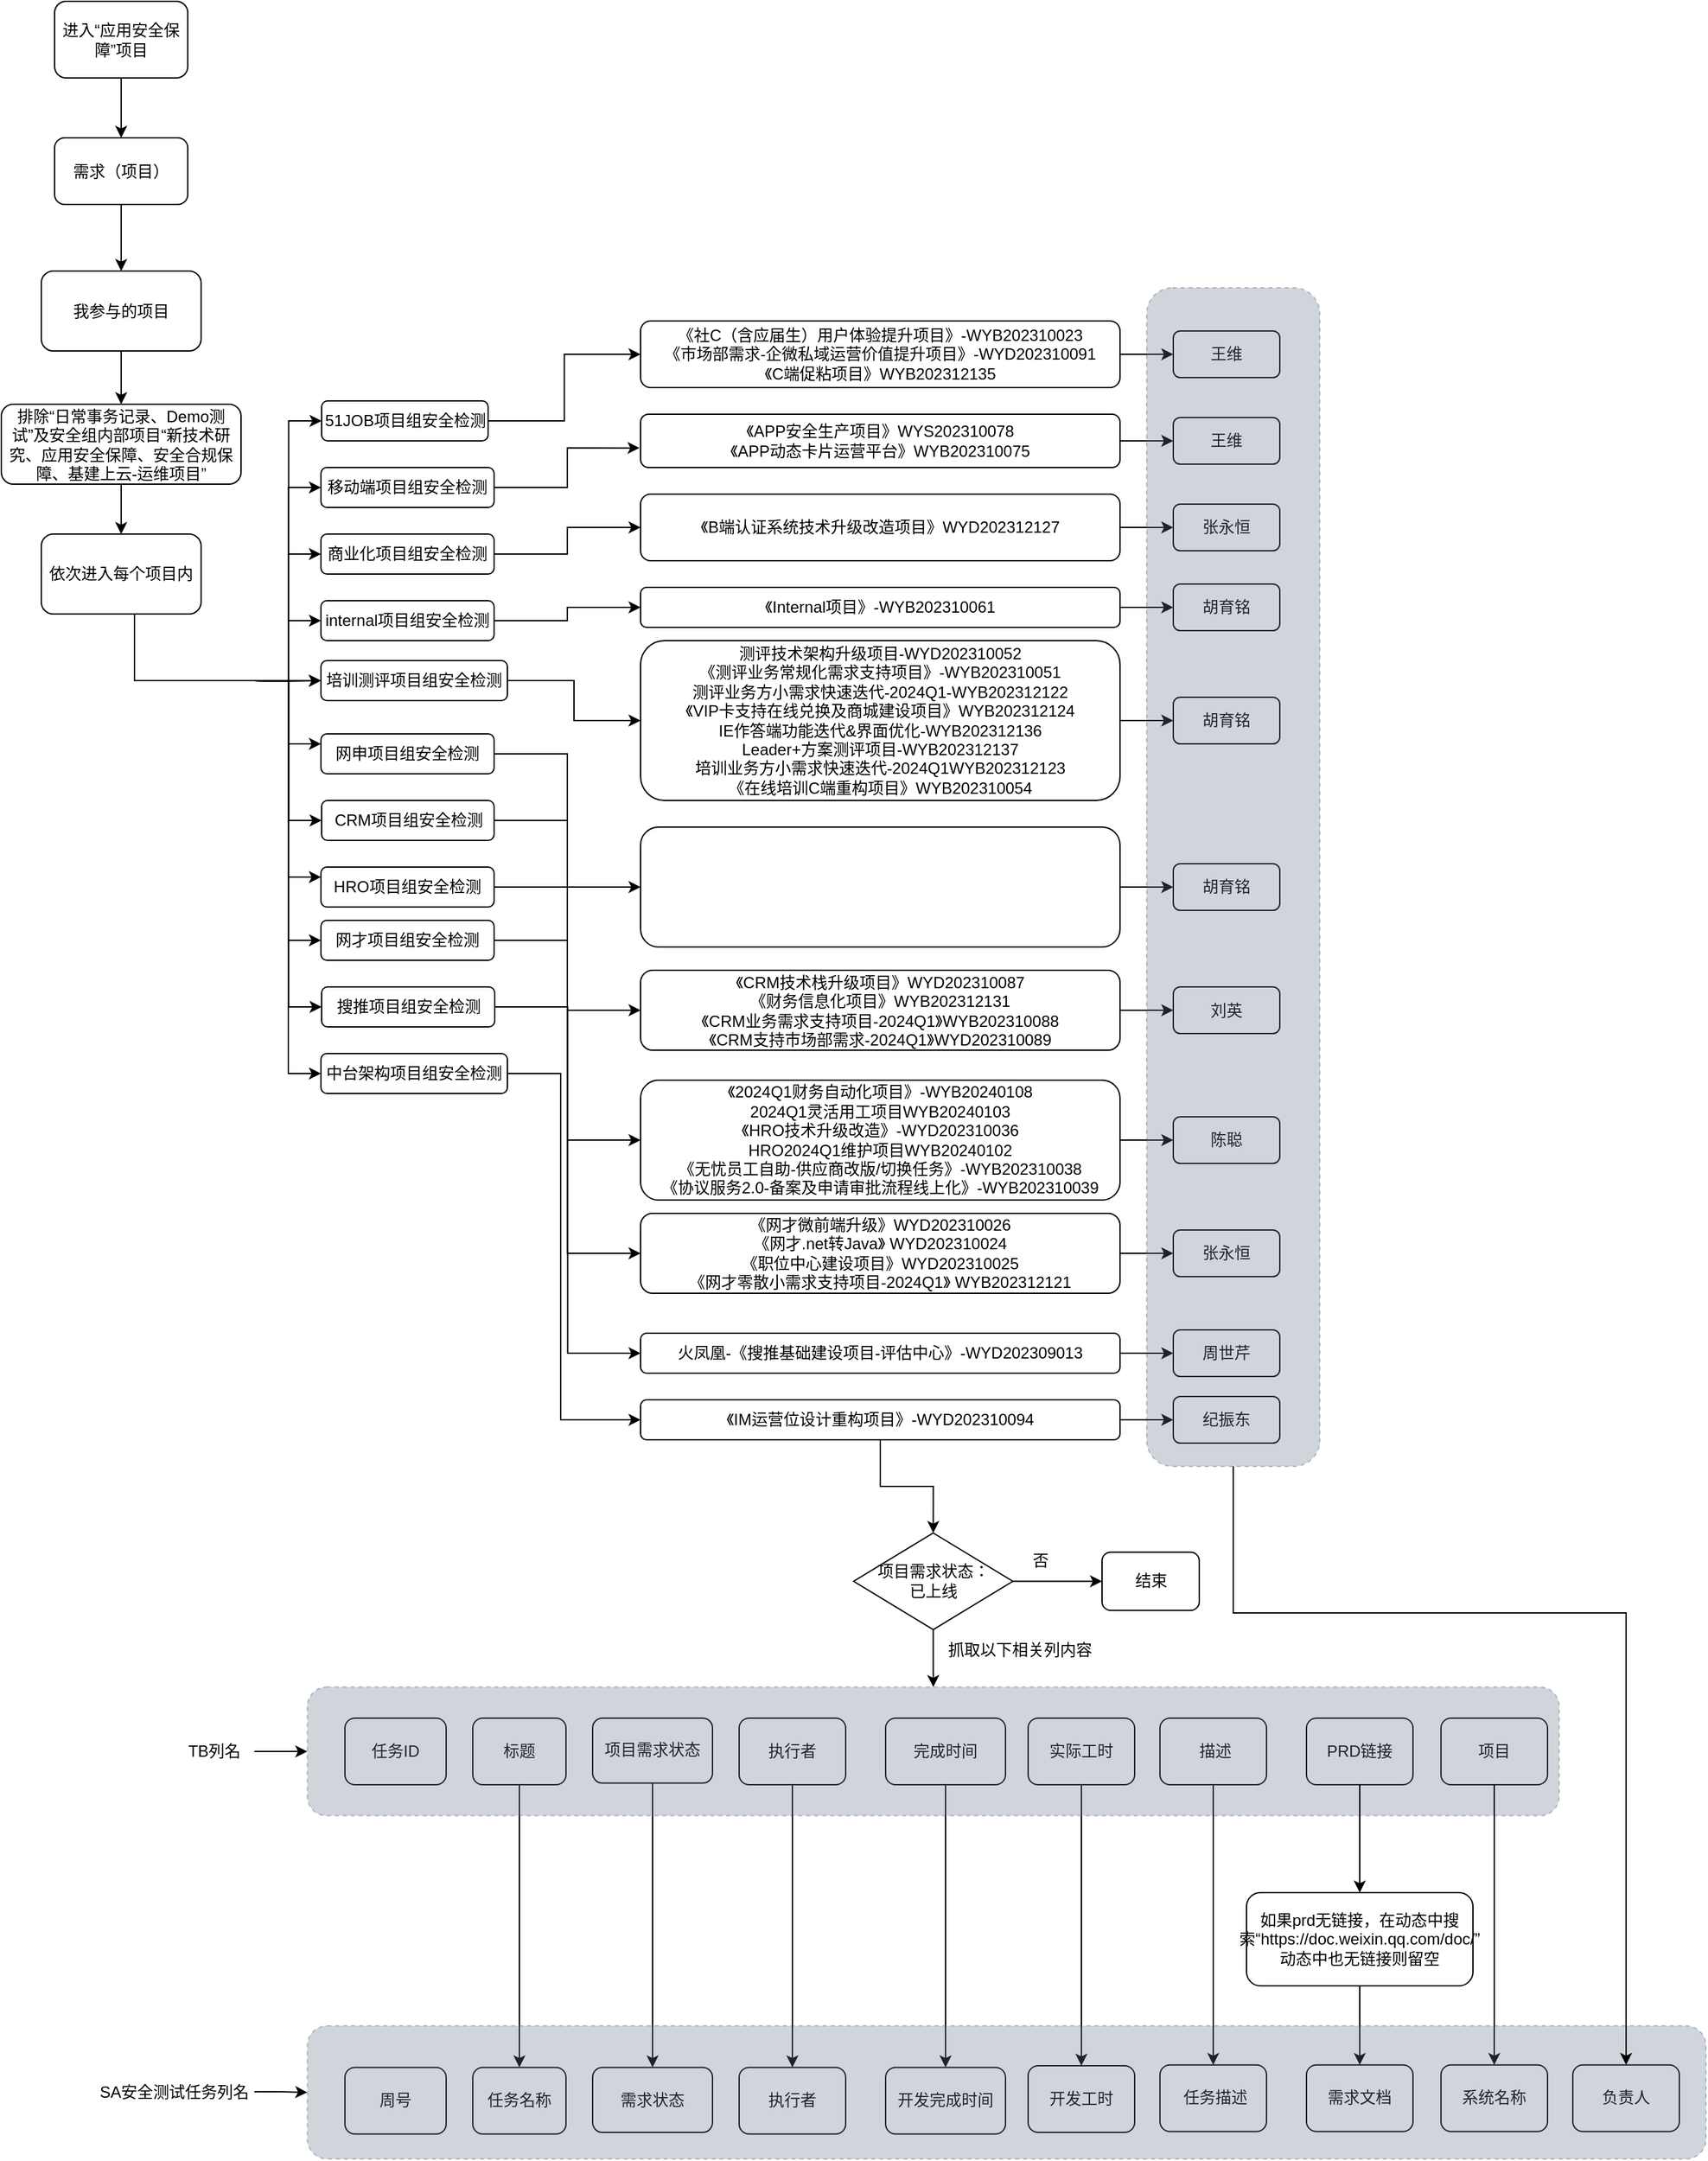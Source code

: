 <mxfile version="24.0.1" type="github">
  <diagram name="第 1 页" id="tnutEjv0PzV64pPwKBss">
    <mxGraphModel dx="1562" dy="818" grid="1" gridSize="10" guides="1" tooltips="1" connect="1" arrows="1" fold="1" page="1" pageScale="1" pageWidth="827" pageHeight="1169" math="0" shadow="0">
      <root>
        <mxCell id="0" />
        <mxCell id="1" parent="0" />
        <mxCell id="CEpd1YGNLfn1ZURbKLTH-32" value="负责人" style="rounded=1;whiteSpace=wrap;html=1;" vertex="1" parent="1">
          <mxGeometry x="1260" y="1989.38" width="80" height="50" as="geometry" />
        </mxCell>
        <mxCell id="CEpd1YGNLfn1ZURbKLTH-25" value="项目" style="rounded=1;whiteSpace=wrap;html=1;" vertex="1" parent="1">
          <mxGeometry x="1161" y="1729" width="80" height="50" as="geometry" />
        </mxCell>
        <mxCell id="EmcOPcedgl4LZFMRAa7Y-3" value="" style="edgeStyle=orthogonalEdgeStyle;rounded=0;orthogonalLoop=1;jettySize=auto;html=1;" parent="1" source="EmcOPcedgl4LZFMRAa7Y-1" target="EmcOPcedgl4LZFMRAa7Y-2" edge="1">
          <mxGeometry relative="1" as="geometry" />
        </mxCell>
        <mxCell id="EmcOPcedgl4LZFMRAa7Y-1" value="我参与的项目" style="rounded=1;whiteSpace=wrap;html=1;" parent="1" vertex="1">
          <mxGeometry x="110" y="642.5" width="120" height="60" as="geometry" />
        </mxCell>
        <mxCell id="EmcOPcedgl4LZFMRAa7Y-9" value="" style="edgeStyle=orthogonalEdgeStyle;rounded=0;orthogonalLoop=1;jettySize=auto;html=1;" parent="1" source="EmcOPcedgl4LZFMRAa7Y-2" target="EmcOPcedgl4LZFMRAa7Y-4" edge="1">
          <mxGeometry relative="1" as="geometry" />
        </mxCell>
        <mxCell id="EmcOPcedgl4LZFMRAa7Y-2" value="排除“日常事务记录、Demo测试”及安全组内部项目“新技术研究、应用安全保障、安全合规保障、基建上云-运维项目”" style="rounded=1;whiteSpace=wrap;html=1;" parent="1" vertex="1">
          <mxGeometry x="80" y="742.5" width="180" height="60" as="geometry" />
        </mxCell>
        <mxCell id="CEpd1YGNLfn1ZURbKLTH-38" style="edgeStyle=orthogonalEdgeStyle;rounded=0;orthogonalLoop=1;jettySize=auto;html=1;entryX=0;entryY=0.5;entryDx=0;entryDy=0;" edge="1" parent="1" source="EmcOPcedgl4LZFMRAa7Y-4" target="EmcOPcedgl4LZFMRAa7Y-24">
          <mxGeometry relative="1" as="geometry">
            <mxPoint x="270" y="950" as="targetPoint" />
            <Array as="points">
              <mxPoint x="180" y="950" />
            </Array>
          </mxGeometry>
        </mxCell>
        <mxCell id="EmcOPcedgl4LZFMRAa7Y-4" value="依次进入每个项目内" style="rounded=1;whiteSpace=wrap;html=1;" parent="1" vertex="1">
          <mxGeometry x="110" y="840" width="120" height="60" as="geometry" />
        </mxCell>
        <mxCell id="CEpd1YGNLfn1ZURbKLTH-12" value="" style="edgeStyle=orthogonalEdgeStyle;rounded=0;orthogonalLoop=1;jettySize=auto;html=1;" edge="1" parent="1" source="EmcOPcedgl4LZFMRAa7Y-13" target="EmcOPcedgl4LZFMRAa7Y-14">
          <mxGeometry relative="1" as="geometry" />
        </mxCell>
        <mxCell id="EmcOPcedgl4LZFMRAa7Y-13" value="进入“应用安全保障”项目" style="rounded=1;whiteSpace=wrap;html=1;" parent="1" vertex="1">
          <mxGeometry x="120" y="440" width="100" height="57.5" as="geometry" />
        </mxCell>
        <mxCell id="CEpd1YGNLfn1ZURbKLTH-37" value="" style="edgeStyle=orthogonalEdgeStyle;rounded=0;orthogonalLoop=1;jettySize=auto;html=1;" edge="1" parent="1" source="EmcOPcedgl4LZFMRAa7Y-14" target="EmcOPcedgl4LZFMRAa7Y-1">
          <mxGeometry relative="1" as="geometry" />
        </mxCell>
        <mxCell id="EmcOPcedgl4LZFMRAa7Y-14" value="需求（项目）" style="rounded=1;whiteSpace=wrap;html=1;" parent="1" vertex="1">
          <mxGeometry x="120" y="542.5" width="100" height="50" as="geometry" />
        </mxCell>
        <mxCell id="EmcOPcedgl4LZFMRAa7Y-26" style="edgeStyle=orthogonalEdgeStyle;rounded=0;orthogonalLoop=1;jettySize=auto;html=1;entryX=0;entryY=0.5;entryDx=0;entryDy=0;" parent="1" target="EmcOPcedgl4LZFMRAa7Y-16" edge="1">
          <mxGeometry relative="1" as="geometry">
            <mxPoint x="270" y="950" as="sourcePoint" />
          </mxGeometry>
        </mxCell>
        <mxCell id="EmcOPcedgl4LZFMRAa7Y-27" style="edgeStyle=orthogonalEdgeStyle;rounded=0;orthogonalLoop=1;jettySize=auto;html=1;entryX=0;entryY=0.5;entryDx=0;entryDy=0;" parent="1" target="EmcOPcedgl4LZFMRAa7Y-17" edge="1">
          <mxGeometry relative="1" as="geometry">
            <mxPoint x="270" y="950" as="sourcePoint" />
          </mxGeometry>
        </mxCell>
        <mxCell id="EmcOPcedgl4LZFMRAa7Y-28" style="edgeStyle=orthogonalEdgeStyle;rounded=0;orthogonalLoop=1;jettySize=auto;html=1;entryX=0;entryY=0.5;entryDx=0;entryDy=0;" parent="1" target="EmcOPcedgl4LZFMRAa7Y-20" edge="1">
          <mxGeometry relative="1" as="geometry">
            <mxPoint x="270" y="950" as="sourcePoint" />
          </mxGeometry>
        </mxCell>
        <mxCell id="EmcOPcedgl4LZFMRAa7Y-29" style="edgeStyle=orthogonalEdgeStyle;rounded=0;orthogonalLoop=1;jettySize=auto;html=1;entryX=0;entryY=0.5;entryDx=0;entryDy=0;" parent="1" target="EmcOPcedgl4LZFMRAa7Y-23" edge="1">
          <mxGeometry relative="1" as="geometry">
            <mxPoint x="270" y="950" as="sourcePoint" />
          </mxGeometry>
        </mxCell>
        <mxCell id="EmcOPcedgl4LZFMRAa7Y-31" style="edgeStyle=orthogonalEdgeStyle;rounded=0;orthogonalLoop=1;jettySize=auto;html=1;entryX=0;entryY=0.5;entryDx=0;entryDy=0;" parent="1" target="EmcOPcedgl4LZFMRAa7Y-24" edge="1">
          <mxGeometry relative="1" as="geometry">
            <mxPoint x="270" y="950" as="sourcePoint" />
          </mxGeometry>
        </mxCell>
        <mxCell id="EmcOPcedgl4LZFMRAa7Y-32" style="edgeStyle=orthogonalEdgeStyle;rounded=0;orthogonalLoop=1;jettySize=auto;html=1;exitX=1;exitY=0.5;exitDx=0;exitDy=0;entryX=0;entryY=0.25;entryDx=0;entryDy=0;" parent="1" target="EmcOPcedgl4LZFMRAa7Y-22" edge="1">
          <mxGeometry relative="1" as="geometry">
            <mxPoint x="270" y="950" as="sourcePoint" />
          </mxGeometry>
        </mxCell>
        <mxCell id="EmcOPcedgl4LZFMRAa7Y-33" style="edgeStyle=orthogonalEdgeStyle;rounded=0;orthogonalLoop=1;jettySize=auto;html=1;entryX=0;entryY=0.5;entryDx=0;entryDy=0;" parent="1" target="EmcOPcedgl4LZFMRAa7Y-21" edge="1">
          <mxGeometry relative="1" as="geometry">
            <mxPoint x="270" y="950" as="sourcePoint" />
          </mxGeometry>
        </mxCell>
        <mxCell id="EmcOPcedgl4LZFMRAa7Y-34" style="edgeStyle=orthogonalEdgeStyle;rounded=0;orthogonalLoop=1;jettySize=auto;html=1;entryX=0;entryY=0.25;entryDx=0;entryDy=0;" parent="1" target="EmcOPcedgl4LZFMRAa7Y-19" edge="1">
          <mxGeometry relative="1" as="geometry">
            <mxPoint x="270" y="950" as="sourcePoint" />
          </mxGeometry>
        </mxCell>
        <mxCell id="EmcOPcedgl4LZFMRAa7Y-35" style="edgeStyle=orthogonalEdgeStyle;rounded=0;orthogonalLoop=1;jettySize=auto;html=1;entryX=0;entryY=0.5;entryDx=0;entryDy=0;" parent="1" target="EmcOPcedgl4LZFMRAa7Y-18" edge="1">
          <mxGeometry relative="1" as="geometry">
            <mxPoint x="270" y="950" as="sourcePoint" />
          </mxGeometry>
        </mxCell>
        <mxCell id="EmcOPcedgl4LZFMRAa7Y-60" style="edgeStyle=orthogonalEdgeStyle;rounded=0;orthogonalLoop=1;jettySize=auto;html=1;entryX=0;entryY=0.5;entryDx=0;entryDy=0;" parent="1" target="EmcOPcedgl4LZFMRAa7Y-57" edge="1">
          <mxGeometry relative="1" as="geometry">
            <mxPoint x="270" y="950" as="sourcePoint" />
          </mxGeometry>
        </mxCell>
        <mxCell id="EmcOPcedgl4LZFMRAa7Y-38" style="edgeStyle=orthogonalEdgeStyle;rounded=0;orthogonalLoop=1;jettySize=auto;html=1;entryX=0;entryY=0.5;entryDx=0;entryDy=0;" parent="1" source="EmcOPcedgl4LZFMRAa7Y-16" target="EmcOPcedgl4LZFMRAa7Y-36" edge="1">
          <mxGeometry relative="1" as="geometry" />
        </mxCell>
        <mxCell id="EmcOPcedgl4LZFMRAa7Y-16" value="51JOB项目组安全检测" style="rounded=1;whiteSpace=wrap;html=1;" parent="1" vertex="1">
          <mxGeometry x="320.5" y="740" width="125" height="30" as="geometry" />
        </mxCell>
        <mxCell id="EmcOPcedgl4LZFMRAa7Y-17" value="移动端项目组安全检测" style="rounded=1;whiteSpace=wrap;html=1;" parent="1" vertex="1">
          <mxGeometry x="320" y="790" width="130" height="30" as="geometry" />
        </mxCell>
        <mxCell id="EmcOPcedgl4LZFMRAa7Y-54" style="edgeStyle=orthogonalEdgeStyle;rounded=0;orthogonalLoop=1;jettySize=auto;html=1;entryX=0;entryY=0.5;entryDx=0;entryDy=0;" parent="1" source="EmcOPcedgl4LZFMRAa7Y-18" target="EmcOPcedgl4LZFMRAa7Y-53" edge="1">
          <mxGeometry relative="1" as="geometry" />
        </mxCell>
        <mxCell id="EmcOPcedgl4LZFMRAa7Y-18" value="网才项目组安全检测" style="rounded=1;whiteSpace=wrap;html=1;" parent="1" vertex="1">
          <mxGeometry x="320" y="1130" width="130" height="30" as="geometry" />
        </mxCell>
        <mxCell id="EmcOPcedgl4LZFMRAa7Y-52" style="edgeStyle=orthogonalEdgeStyle;rounded=0;orthogonalLoop=1;jettySize=auto;html=1;entryX=0;entryY=0.5;entryDx=0;entryDy=0;" parent="1" source="EmcOPcedgl4LZFMRAa7Y-19" target="EmcOPcedgl4LZFMRAa7Y-45" edge="1">
          <mxGeometry relative="1" as="geometry" />
        </mxCell>
        <mxCell id="EmcOPcedgl4LZFMRAa7Y-19" value="HRO项目组安全检测" style="rounded=1;whiteSpace=wrap;html=1;" parent="1" vertex="1">
          <mxGeometry x="320" y="1090" width="130" height="30" as="geometry" />
        </mxCell>
        <mxCell id="EmcOPcedgl4LZFMRAa7Y-46" style="edgeStyle=orthogonalEdgeStyle;rounded=0;orthogonalLoop=1;jettySize=auto;html=1;entryX=0;entryY=0.5;entryDx=0;entryDy=0;" parent="1" source="EmcOPcedgl4LZFMRAa7Y-20" target="EmcOPcedgl4LZFMRAa7Y-40" edge="1">
          <mxGeometry relative="1" as="geometry" />
        </mxCell>
        <mxCell id="EmcOPcedgl4LZFMRAa7Y-20" value="商业化项目组安全检测" style="rounded=1;whiteSpace=wrap;html=1;" parent="1" vertex="1">
          <mxGeometry x="320" y="840" width="130" height="30" as="geometry" />
        </mxCell>
        <mxCell id="EmcOPcedgl4LZFMRAa7Y-50" style="edgeStyle=orthogonalEdgeStyle;rounded=0;orthogonalLoop=1;jettySize=auto;html=1;entryX=0;entryY=0.5;entryDx=0;entryDy=0;" parent="1" source="EmcOPcedgl4LZFMRAa7Y-21" target="EmcOPcedgl4LZFMRAa7Y-41" edge="1">
          <mxGeometry relative="1" as="geometry" />
        </mxCell>
        <mxCell id="EmcOPcedgl4LZFMRAa7Y-21" value="CRM项目组安全检测" style="rounded=1;whiteSpace=wrap;html=1;" parent="1" vertex="1">
          <mxGeometry x="320.5" y="1040" width="129.5" height="30" as="geometry" />
        </mxCell>
        <mxCell id="EmcOPcedgl4LZFMRAa7Y-49" style="edgeStyle=orthogonalEdgeStyle;rounded=0;orthogonalLoop=1;jettySize=auto;html=1;exitX=1;exitY=0.5;exitDx=0;exitDy=0;entryX=0;entryY=0.5;entryDx=0;entryDy=0;" parent="1" source="EmcOPcedgl4LZFMRAa7Y-22" target="EmcOPcedgl4LZFMRAa7Y-44" edge="1">
          <mxGeometry relative="1" as="geometry" />
        </mxCell>
        <mxCell id="EmcOPcedgl4LZFMRAa7Y-22" value="网申项目组安全检测" style="rounded=1;whiteSpace=wrap;html=1;" parent="1" vertex="1">
          <mxGeometry x="320" y="990" width="130" height="30" as="geometry" />
        </mxCell>
        <mxCell id="EmcOPcedgl4LZFMRAa7Y-47" style="edgeStyle=orthogonalEdgeStyle;rounded=0;orthogonalLoop=1;jettySize=auto;html=1;entryX=0;entryY=0.5;entryDx=0;entryDy=0;" parent="1" source="EmcOPcedgl4LZFMRAa7Y-23" target="EmcOPcedgl4LZFMRAa7Y-42" edge="1">
          <mxGeometry relative="1" as="geometry" />
        </mxCell>
        <mxCell id="EmcOPcedgl4LZFMRAa7Y-23" value="internal项目组安全检测" style="rounded=1;whiteSpace=wrap;html=1;" parent="1" vertex="1">
          <mxGeometry x="320" y="890" width="130" height="30" as="geometry" />
        </mxCell>
        <mxCell id="EmcOPcedgl4LZFMRAa7Y-56" style="edgeStyle=orthogonalEdgeStyle;rounded=0;orthogonalLoop=1;jettySize=auto;html=1;" parent="1" source="EmcOPcedgl4LZFMRAa7Y-24" target="EmcOPcedgl4LZFMRAa7Y-43" edge="1">
          <mxGeometry relative="1" as="geometry" />
        </mxCell>
        <mxCell id="EmcOPcedgl4LZFMRAa7Y-24" value="培训测评项目组安全检测" style="rounded=1;whiteSpace=wrap;html=1;" parent="1" vertex="1">
          <mxGeometry x="320" y="935" width="140" height="30" as="geometry" />
        </mxCell>
        <mxCell id="EmcOPcedgl4LZFMRAa7Y-68" value="" style="edgeStyle=orthogonalEdgeStyle;rounded=0;orthogonalLoop=1;jettySize=auto;html=1;" parent="1" source="EmcOPcedgl4LZFMRAa7Y-36" target="EmcOPcedgl4LZFMRAa7Y-67" edge="1">
          <mxGeometry relative="1" as="geometry" />
        </mxCell>
        <mxCell id="EmcOPcedgl4LZFMRAa7Y-36" value="《社C（含应届生）用户体验提升项目》-WYB202310023 &lt;br&gt;《市场部需求-企微私域运营价值提升项目》-WYD202310091&lt;br&gt;《C端促粘项目》WYB202312135" style="rounded=1;whiteSpace=wrap;html=1;" parent="1" vertex="1">
          <mxGeometry x="560" y="680" width="360" height="50" as="geometry" />
        </mxCell>
        <mxCell id="EmcOPcedgl4LZFMRAa7Y-93" value="" style="edgeStyle=orthogonalEdgeStyle;rounded=0;orthogonalLoop=1;jettySize=auto;html=1;" parent="1" source="EmcOPcedgl4LZFMRAa7Y-37" target="EmcOPcedgl4LZFMRAa7Y-69" edge="1">
          <mxGeometry relative="1" as="geometry" />
        </mxCell>
        <mxCell id="EmcOPcedgl4LZFMRAa7Y-37" value="《APP安全生产项目》WYS202310078&lt;br&gt;《APP动态卡片运营平台》WYB202310075" style="rounded=1;whiteSpace=wrap;html=1;" parent="1" vertex="1">
          <mxGeometry x="560" y="750" width="360" height="40" as="geometry" />
        </mxCell>
        <mxCell id="EmcOPcedgl4LZFMRAa7Y-39" style="edgeStyle=orthogonalEdgeStyle;rounded=0;orthogonalLoop=1;jettySize=auto;html=1;entryX=-0.002;entryY=0.633;entryDx=0;entryDy=0;entryPerimeter=0;" parent="1" source="EmcOPcedgl4LZFMRAa7Y-17" target="EmcOPcedgl4LZFMRAa7Y-37" edge="1">
          <mxGeometry relative="1" as="geometry" />
        </mxCell>
        <mxCell id="EmcOPcedgl4LZFMRAa7Y-94" value="" style="edgeStyle=orthogonalEdgeStyle;rounded=0;orthogonalLoop=1;jettySize=auto;html=1;" parent="1" source="EmcOPcedgl4LZFMRAa7Y-40" target="EmcOPcedgl4LZFMRAa7Y-70" edge="1">
          <mxGeometry relative="1" as="geometry" />
        </mxCell>
        <mxCell id="EmcOPcedgl4LZFMRAa7Y-40" value="《B端认证系统技术升级改造项目》WYD202312127" style="rounded=1;whiteSpace=wrap;html=1;" parent="1" vertex="1">
          <mxGeometry x="560" y="810" width="360" height="50" as="geometry" />
        </mxCell>
        <mxCell id="EmcOPcedgl4LZFMRAa7Y-98" value="" style="edgeStyle=orthogonalEdgeStyle;rounded=0;orthogonalLoop=1;jettySize=auto;html=1;" parent="1" source="EmcOPcedgl4LZFMRAa7Y-41" target="EmcOPcedgl4LZFMRAa7Y-74" edge="1">
          <mxGeometry relative="1" as="geometry" />
        </mxCell>
        <mxCell id="EmcOPcedgl4LZFMRAa7Y-41" value="《CRM技术栈升级项目》WYD202310087&lt;br&gt;《财务信息化项目》WYB202312131&lt;br&gt;《CRM业务需求支持项目-2024Q1》WYB202310088&lt;br&gt;《CRM支持市场部需求-2024Q1》WYD202310089" style="rounded=1;whiteSpace=wrap;html=1;" parent="1" vertex="1">
          <mxGeometry x="560" y="1167.5" width="360" height="60" as="geometry" />
        </mxCell>
        <mxCell id="EmcOPcedgl4LZFMRAa7Y-95" value="" style="edgeStyle=orthogonalEdgeStyle;rounded=0;orthogonalLoop=1;jettySize=auto;html=1;" parent="1" source="EmcOPcedgl4LZFMRAa7Y-42" target="EmcOPcedgl4LZFMRAa7Y-71" edge="1">
          <mxGeometry relative="1" as="geometry" />
        </mxCell>
        <mxCell id="EmcOPcedgl4LZFMRAa7Y-42" value="《Internal项目》-WYB202310061" style="rounded=1;whiteSpace=wrap;html=1;" parent="1" vertex="1">
          <mxGeometry x="560" y="880" width="360" height="30" as="geometry" />
        </mxCell>
        <mxCell id="EmcOPcedgl4LZFMRAa7Y-96" value="" style="edgeStyle=orthogonalEdgeStyle;rounded=0;orthogonalLoop=1;jettySize=auto;html=1;" parent="1" source="EmcOPcedgl4LZFMRAa7Y-43" target="EmcOPcedgl4LZFMRAa7Y-72" edge="1">
          <mxGeometry relative="1" as="geometry" />
        </mxCell>
        <mxCell id="EmcOPcedgl4LZFMRAa7Y-43" value="测评技术架构升级项目-WYD202310052&lt;br&gt;《测评业务常规化需求支持项目》-WYB202310051&lt;br&gt;测评业务方小需求快速迭代-2024Q1-WYB202312122&lt;br&gt;《VIP卡支持在线兑换及商城建设项目》WYB202312124&lt;br&gt;IE作答端功能迭代&amp;amp;界面优化-WYB202312136&lt;br&gt;Leader+方案测评项目-WYB202312137&lt;br&gt;培训业务方小需求快速迭代-2024Q1WYB202312123&lt;br&gt;《在线培训C端重构项目》WYB202310054" style="rounded=1;whiteSpace=wrap;html=1;" parent="1" vertex="1">
          <mxGeometry x="560" y="920" width="360" height="120" as="geometry" />
        </mxCell>
        <mxCell id="EmcOPcedgl4LZFMRAa7Y-97" value="" style="edgeStyle=orthogonalEdgeStyle;rounded=0;orthogonalLoop=1;jettySize=auto;html=1;" parent="1" source="EmcOPcedgl4LZFMRAa7Y-44" target="EmcOPcedgl4LZFMRAa7Y-73" edge="1">
          <mxGeometry relative="1" as="geometry" />
        </mxCell>
        <mxCell id="EmcOPcedgl4LZFMRAa7Y-44" value="" style="rounded=1;whiteSpace=wrap;html=1;" parent="1" vertex="1">
          <mxGeometry x="560" y="1060" width="360" height="90" as="geometry" />
        </mxCell>
        <mxCell id="EmcOPcedgl4LZFMRAa7Y-99" value="" style="edgeStyle=orthogonalEdgeStyle;rounded=0;orthogonalLoop=1;jettySize=auto;html=1;" parent="1" source="EmcOPcedgl4LZFMRAa7Y-45" target="EmcOPcedgl4LZFMRAa7Y-75" edge="1">
          <mxGeometry relative="1" as="geometry" />
        </mxCell>
        <mxCell id="EmcOPcedgl4LZFMRAa7Y-45" value="《2024Q1财务自动化项目》-WYB20240108&lt;br style=&quot;border-color: var(--border-color);&quot;&gt;2024Q1灵活用工项目WYB20240103&lt;br style=&quot;border-color: var(--border-color);&quot;&gt;《HRO技术升级改造》-WYD202310036&lt;br style=&quot;border-color: var(--border-color);&quot;&gt;HRO2024Q1维护项目WYB20240102&lt;br style=&quot;border-color: var(--border-color);&quot;&gt;《无忧员工自助-供应商改版/切换任务》-WYB202310038&lt;br style=&quot;border-color: var(--border-color);&quot;&gt;《协议服务2.0-备案及申请审批流程线上化》-WYB202310039" style="rounded=1;whiteSpace=wrap;html=1;" parent="1" vertex="1">
          <mxGeometry x="560" y="1250" width="360" height="90" as="geometry" />
        </mxCell>
        <mxCell id="EmcOPcedgl4LZFMRAa7Y-100" value="" style="edgeStyle=orthogonalEdgeStyle;rounded=0;orthogonalLoop=1;jettySize=auto;html=1;" parent="1" source="EmcOPcedgl4LZFMRAa7Y-53" target="EmcOPcedgl4LZFMRAa7Y-76" edge="1">
          <mxGeometry relative="1" as="geometry" />
        </mxCell>
        <mxCell id="EmcOPcedgl4LZFMRAa7Y-53" value="《网才微前端升级》WYD202310026&lt;br&gt;《网才.net转Java》&amp;nbsp;WYD202310024&lt;br&gt;《职位中心建设项目》WYD202310025&lt;br&gt;《网才零散小需求支持项目-2024Q1》&amp;nbsp;WYB202312121" style="rounded=1;whiteSpace=wrap;html=1;" parent="1" vertex="1">
          <mxGeometry x="560" y="1350" width="360" height="60" as="geometry" />
        </mxCell>
        <mxCell id="CEpd1YGNLfn1ZURbKLTH-22" style="edgeStyle=orthogonalEdgeStyle;rounded=0;orthogonalLoop=1;jettySize=auto;html=1;entryX=0.5;entryY=0;entryDx=0;entryDy=0;" edge="1" parent="1" source="EmcOPcedgl4LZFMRAa7Y-55" target="cV58HkLGAE8JkO6s5awu-12">
          <mxGeometry relative="1" as="geometry" />
        </mxCell>
        <mxCell id="EmcOPcedgl4LZFMRAa7Y-55" value="标题" style="rounded=1;whiteSpace=wrap;html=1;" parent="1" vertex="1">
          <mxGeometry x="434" y="1729" width="70" height="50" as="geometry" />
        </mxCell>
        <mxCell id="EmcOPcedgl4LZFMRAa7Y-59" style="edgeStyle=orthogonalEdgeStyle;rounded=0;orthogonalLoop=1;jettySize=auto;html=1;entryX=0;entryY=0.5;entryDx=0;entryDy=0;" parent="1" source="EmcOPcedgl4LZFMRAa7Y-57" target="EmcOPcedgl4LZFMRAa7Y-58" edge="1">
          <mxGeometry relative="1" as="geometry" />
        </mxCell>
        <mxCell id="EmcOPcedgl4LZFMRAa7Y-57" value="搜推项目组安全检测" style="rounded=1;whiteSpace=wrap;html=1;" parent="1" vertex="1">
          <mxGeometry x="320.5" y="1180" width="130" height="30" as="geometry" />
        </mxCell>
        <mxCell id="EmcOPcedgl4LZFMRAa7Y-104" style="edgeStyle=orthogonalEdgeStyle;rounded=0;orthogonalLoop=1;jettySize=auto;html=1;entryX=0;entryY=0.5;entryDx=0;entryDy=0;" parent="1" source="EmcOPcedgl4LZFMRAa7Y-58" target="EmcOPcedgl4LZFMRAa7Y-77" edge="1">
          <mxGeometry relative="1" as="geometry" />
        </mxCell>
        <mxCell id="EmcOPcedgl4LZFMRAa7Y-58" value="火凤凰-《搜推基础建设项目-评估中心》-WYD202309013" style="rounded=1;whiteSpace=wrap;html=1;" parent="1" vertex="1">
          <mxGeometry x="560" y="1440" width="360" height="30" as="geometry" />
        </mxCell>
        <mxCell id="EmcOPcedgl4LZFMRAa7Y-65" style="edgeStyle=orthogonalEdgeStyle;rounded=0;orthogonalLoop=1;jettySize=auto;html=1;entryX=0;entryY=0.5;entryDx=0;entryDy=0;" parent="1" source="EmcOPcedgl4LZFMRAa7Y-61" target="EmcOPcedgl4LZFMRAa7Y-62" edge="1">
          <mxGeometry relative="1" as="geometry">
            <Array as="points">
              <mxPoint x="500" y="1245" />
              <mxPoint x="500" y="1505" />
            </Array>
          </mxGeometry>
        </mxCell>
        <mxCell id="EmcOPcedgl4LZFMRAa7Y-61" value="中台架构项目组安全检测" style="rounded=1;whiteSpace=wrap;html=1;" parent="1" vertex="1">
          <mxGeometry x="320" y="1230" width="140" height="30" as="geometry" />
        </mxCell>
        <mxCell id="EmcOPcedgl4LZFMRAa7Y-105" value="" style="edgeStyle=orthogonalEdgeStyle;rounded=0;orthogonalLoop=1;jettySize=auto;html=1;" parent="1" source="EmcOPcedgl4LZFMRAa7Y-62" target="EmcOPcedgl4LZFMRAa7Y-78" edge="1">
          <mxGeometry relative="1" as="geometry" />
        </mxCell>
        <mxCell id="cV58HkLGAE8JkO6s5awu-26" style="edgeStyle=orthogonalEdgeStyle;rounded=0;orthogonalLoop=1;jettySize=auto;html=1;entryX=0.5;entryY=0;entryDx=0;entryDy=0;" parent="1" source="EmcOPcedgl4LZFMRAa7Y-62" target="cV58HkLGAE8JkO6s5awu-20" edge="1">
          <mxGeometry relative="1" as="geometry" />
        </mxCell>
        <mxCell id="EmcOPcedgl4LZFMRAa7Y-62" value="《IM运营位设计重构项目》-WYD202310094" style="rounded=1;whiteSpace=wrap;html=1;" parent="1" vertex="1">
          <mxGeometry x="560" y="1490" width="360" height="30" as="geometry" />
        </mxCell>
        <mxCell id="EmcOPcedgl4LZFMRAa7Y-67" value="王维" style="whiteSpace=wrap;html=1;rounded=1;" parent="1" vertex="1">
          <mxGeometry x="960" y="687.5" width="80" height="35" as="geometry" />
        </mxCell>
        <mxCell id="EmcOPcedgl4LZFMRAa7Y-69" value="王维" style="whiteSpace=wrap;html=1;rounded=1;" parent="1" vertex="1">
          <mxGeometry x="960" y="752.5" width="80" height="35" as="geometry" />
        </mxCell>
        <mxCell id="EmcOPcedgl4LZFMRAa7Y-70" value="张永恒" style="whiteSpace=wrap;html=1;rounded=1;" parent="1" vertex="1">
          <mxGeometry x="960" y="817.5" width="80" height="35" as="geometry" />
        </mxCell>
        <mxCell id="EmcOPcedgl4LZFMRAa7Y-71" value="胡育铭" style="whiteSpace=wrap;html=1;rounded=1;" parent="1" vertex="1">
          <mxGeometry x="960" y="877.5" width="80" height="35" as="geometry" />
        </mxCell>
        <mxCell id="EmcOPcedgl4LZFMRAa7Y-72" value="胡育铭" style="whiteSpace=wrap;html=1;rounded=1;" parent="1" vertex="1">
          <mxGeometry x="960" y="962.5" width="80" height="35" as="geometry" />
        </mxCell>
        <mxCell id="EmcOPcedgl4LZFMRAa7Y-73" value="胡育铭" style="whiteSpace=wrap;html=1;rounded=1;" parent="1" vertex="1">
          <mxGeometry x="960" y="1087.5" width="80" height="35" as="geometry" />
        </mxCell>
        <mxCell id="EmcOPcedgl4LZFMRAa7Y-74" value="刘英" style="whiteSpace=wrap;html=1;rounded=1;" parent="1" vertex="1">
          <mxGeometry x="960" y="1180" width="80" height="35" as="geometry" />
        </mxCell>
        <mxCell id="EmcOPcedgl4LZFMRAa7Y-75" value="陈聪" style="whiteSpace=wrap;html=1;rounded=1;" parent="1" vertex="1">
          <mxGeometry x="960" y="1277.5" width="80" height="35" as="geometry" />
        </mxCell>
        <mxCell id="EmcOPcedgl4LZFMRAa7Y-76" value="张永恒" style="whiteSpace=wrap;html=1;rounded=1;" parent="1" vertex="1">
          <mxGeometry x="960" y="1362.5" width="80" height="35" as="geometry" />
        </mxCell>
        <mxCell id="EmcOPcedgl4LZFMRAa7Y-77" value="周世芹" style="whiteSpace=wrap;html=1;rounded=1;" parent="1" vertex="1">
          <mxGeometry x="960" y="1437.5" width="80" height="35" as="geometry" />
        </mxCell>
        <mxCell id="EmcOPcedgl4LZFMRAa7Y-78" value="纪振东" style="whiteSpace=wrap;html=1;rounded=1;" parent="1" vertex="1">
          <mxGeometry x="960" y="1487.5" width="80" height="35" as="geometry" />
        </mxCell>
        <mxCell id="cV58HkLGAE8JkO6s5awu-1" value="任务ID" style="rounded=1;whiteSpace=wrap;html=1;" parent="1" vertex="1">
          <mxGeometry x="338" y="1729" width="76" height="50" as="geometry" />
        </mxCell>
        <mxCell id="cV58HkLGAE8JkO6s5awu-2" value="抓取以下相关列内容" style="text;html=1;align=center;verticalAlign=middle;whiteSpace=wrap;rounded=0;" parent="1" vertex="1">
          <mxGeometry x="770" y="1662.5" width="150" height="30" as="geometry" />
        </mxCell>
        <mxCell id="CEpd1YGNLfn1ZURbKLTH-27" value="" style="edgeStyle=orthogonalEdgeStyle;rounded=0;orthogonalLoop=1;jettySize=auto;html=1;" edge="1" parent="1" source="cV58HkLGAE8JkO6s5awu-3" target="cV58HkLGAE8JkO6s5awu-14">
          <mxGeometry relative="1" as="geometry" />
        </mxCell>
        <mxCell id="cV58HkLGAE8JkO6s5awu-3" value="项目需求状态" style="rounded=1;whiteSpace=wrap;html=1;" parent="1" vertex="1">
          <mxGeometry x="524" y="1729" width="90" height="48.75" as="geometry" />
        </mxCell>
        <mxCell id="CEpd1YGNLfn1ZURbKLTH-18" style="edgeStyle=orthogonalEdgeStyle;rounded=0;orthogonalLoop=1;jettySize=auto;html=1;entryX=0.5;entryY=0;entryDx=0;entryDy=0;" edge="1" parent="1" source="cV58HkLGAE8JkO6s5awu-4" target="cV58HkLGAE8JkO6s5awu-15">
          <mxGeometry relative="1" as="geometry" />
        </mxCell>
        <mxCell id="cV58HkLGAE8JkO6s5awu-4" value="执行者" style="rounded=1;whiteSpace=wrap;html=1;" parent="1" vertex="1">
          <mxGeometry x="634" y="1729" width="80" height="50" as="geometry" />
        </mxCell>
        <mxCell id="CEpd1YGNLfn1ZURbKLTH-28" value="" style="edgeStyle=orthogonalEdgeStyle;rounded=0;orthogonalLoop=1;jettySize=auto;html=1;" edge="1" parent="1" source="cV58HkLGAE8JkO6s5awu-5" target="cV58HkLGAE8JkO6s5awu-16">
          <mxGeometry relative="1" as="geometry" />
        </mxCell>
        <mxCell id="cV58HkLGAE8JkO6s5awu-5" value="完成时间" style="rounded=1;whiteSpace=wrap;html=1;" parent="1" vertex="1">
          <mxGeometry x="744" y="1729" width="90" height="50" as="geometry" />
        </mxCell>
        <mxCell id="CEpd1YGNLfn1ZURbKLTH-21" style="edgeStyle=orthogonalEdgeStyle;rounded=0;orthogonalLoop=1;jettySize=auto;html=1;" edge="1" parent="1" source="cV58HkLGAE8JkO6s5awu-6" target="cV58HkLGAE8JkO6s5awu-17">
          <mxGeometry relative="1" as="geometry" />
        </mxCell>
        <mxCell id="cV58HkLGAE8JkO6s5awu-6" value="实际工时" style="rounded=1;whiteSpace=wrap;html=1;" parent="1" vertex="1">
          <mxGeometry x="851" y="1729" width="80" height="50" as="geometry" />
        </mxCell>
        <mxCell id="CEpd1YGNLfn1ZURbKLTH-23" style="edgeStyle=orthogonalEdgeStyle;rounded=0;orthogonalLoop=1;jettySize=auto;html=1;" edge="1" parent="1" source="cV58HkLGAE8JkO6s5awu-7" target="cV58HkLGAE8JkO6s5awu-18">
          <mxGeometry relative="1" as="geometry" />
        </mxCell>
        <mxCell id="cV58HkLGAE8JkO6s5awu-7" value="&amp;nbsp;描述" style="rounded=1;whiteSpace=wrap;html=1;" parent="1" vertex="1">
          <mxGeometry x="950" y="1729" width="80" height="50" as="geometry" />
        </mxCell>
        <mxCell id="CEpd1YGNLfn1ZURbKLTH-24" style="edgeStyle=orthogonalEdgeStyle;rounded=0;orthogonalLoop=1;jettySize=auto;html=1;entryX=0.5;entryY=0;entryDx=0;entryDy=0;" edge="1" parent="1" source="EmcOPcedgl4LZFMRAa7Y-6" target="CEpd1YGNLfn1ZURbKLTH-13">
          <mxGeometry relative="1" as="geometry" />
        </mxCell>
        <mxCell id="cV58HkLGAE8JkO6s5awu-8" value="PRD链接" style="rounded=1;whiteSpace=wrap;html=1;" parent="1" vertex="1">
          <mxGeometry x="1060" y="1729" width="80" height="50" as="geometry" />
        </mxCell>
        <mxCell id="CEpd1YGNLfn1ZURbKLTH-29" value="" style="edgeStyle=orthogonalEdgeStyle;rounded=0;orthogonalLoop=1;jettySize=auto;html=1;" edge="1" parent="1" source="cV58HkLGAE8JkO6s5awu-9" target="CEpd1YGNLfn1ZURbKLTH-2">
          <mxGeometry relative="1" as="geometry" />
        </mxCell>
        <mxCell id="cV58HkLGAE8JkO6s5awu-9" value="TB列名" style="text;html=1;align=center;verticalAlign=middle;whiteSpace=wrap;rounded=0;" parent="1" vertex="1">
          <mxGeometry x="210" y="1739.0" width="60" height="30" as="geometry" />
        </mxCell>
        <mxCell id="CEpd1YGNLfn1ZURbKLTH-31" value="" style="edgeStyle=orthogonalEdgeStyle;rounded=0;orthogonalLoop=1;jettySize=auto;html=1;" edge="1" parent="1" source="cV58HkLGAE8JkO6s5awu-11" target="CEpd1YGNLfn1ZURbKLTH-30">
          <mxGeometry relative="1" as="geometry" />
        </mxCell>
        <mxCell id="cV58HkLGAE8JkO6s5awu-11" value="SA安全测试任务列名" style="text;html=1;align=center;verticalAlign=middle;whiteSpace=wrap;rounded=0;" parent="1" vertex="1">
          <mxGeometry x="150" y="1999" width="120" height="21" as="geometry" />
        </mxCell>
        <mxCell id="cV58HkLGAE8JkO6s5awu-12" value="任务名称" style="rounded=1;whiteSpace=wrap;html=1;" parent="1" vertex="1">
          <mxGeometry x="434" y="1991.25" width="70" height="50" as="geometry" />
        </mxCell>
        <mxCell id="cV58HkLGAE8JkO6s5awu-13" value="周号" style="rounded=1;whiteSpace=wrap;html=1;" parent="1" vertex="1">
          <mxGeometry x="338" y="1991.25" width="76" height="50" as="geometry" />
        </mxCell>
        <mxCell id="cV58HkLGAE8JkO6s5awu-14" value="需求状态" style="rounded=1;whiteSpace=wrap;html=1;" parent="1" vertex="1">
          <mxGeometry x="524" y="1991.25" width="90" height="48.75" as="geometry" />
        </mxCell>
        <mxCell id="cV58HkLGAE8JkO6s5awu-15" value="执行者" style="rounded=1;whiteSpace=wrap;html=1;" parent="1" vertex="1">
          <mxGeometry x="634" y="1991.25" width="80" height="50" as="geometry" />
        </mxCell>
        <mxCell id="cV58HkLGAE8JkO6s5awu-16" value="开发完成时间" style="rounded=1;whiteSpace=wrap;html=1;" parent="1" vertex="1">
          <mxGeometry x="744" y="1991.25" width="90" height="50" as="geometry" />
        </mxCell>
        <mxCell id="cV58HkLGAE8JkO6s5awu-17" value="开发工时" style="rounded=1;whiteSpace=wrap;html=1;" parent="1" vertex="1">
          <mxGeometry x="851" y="1990" width="80" height="50" as="geometry" />
        </mxCell>
        <mxCell id="cV58HkLGAE8JkO6s5awu-18" value="&amp;nbsp;任务描述" style="rounded=1;whiteSpace=wrap;html=1;" parent="1" vertex="1">
          <mxGeometry x="950" y="1989.38" width="80" height="50" as="geometry" />
        </mxCell>
        <mxCell id="cV58HkLGAE8JkO6s5awu-22" value="" style="edgeStyle=orthogonalEdgeStyle;rounded=0;orthogonalLoop=1;jettySize=auto;html=1;" parent="1" source="cV58HkLGAE8JkO6s5awu-20" target="cV58HkLGAE8JkO6s5awu-21" edge="1">
          <mxGeometry relative="1" as="geometry" />
        </mxCell>
        <mxCell id="CEpd1YGNLfn1ZURbKLTH-3" value="" style="edgeStyle=orthogonalEdgeStyle;rounded=0;orthogonalLoop=1;jettySize=auto;html=1;" edge="1" parent="1" source="cV58HkLGAE8JkO6s5awu-20" target="CEpd1YGNLfn1ZURbKLTH-2">
          <mxGeometry relative="1" as="geometry" />
        </mxCell>
        <mxCell id="cV58HkLGAE8JkO6s5awu-20" value="项目需求状态：&lt;div&gt;已上线&lt;/div&gt;" style="rhombus;whiteSpace=wrap;html=1;" parent="1" vertex="1">
          <mxGeometry x="720" y="1590" width="119.5" height="72.5" as="geometry" />
        </mxCell>
        <mxCell id="cV58HkLGAE8JkO6s5awu-21" value="结束" style="rounded=1;whiteSpace=wrap;html=1;" parent="1" vertex="1">
          <mxGeometry x="906.5" y="1604.38" width="73" height="43.75" as="geometry" />
        </mxCell>
        <mxCell id="cV58HkLGAE8JkO6s5awu-23" value="否" style="text;html=1;align=center;verticalAlign=middle;resizable=0;points=[];autosize=1;strokeColor=none;fillColor=none;" parent="1" vertex="1">
          <mxGeometry x="839.5" y="1596.25" width="40" height="30" as="geometry" />
        </mxCell>
        <mxCell id="CEpd1YGNLfn1ZURbKLTH-2" value="" style="rounded=1;whiteSpace=wrap;html=1;fillColor=#647687;opacity=30;fontColor=#ffffff;strokeColor=#314354;dashed=1;" vertex="1" parent="1">
          <mxGeometry x="309.75" y="1705.68" width="940" height="96.63" as="geometry" />
        </mxCell>
        <mxCell id="CEpd1YGNLfn1ZURbKLTH-10" style="edgeStyle=orthogonalEdgeStyle;rounded=0;orthogonalLoop=1;jettySize=auto;html=1;entryX=0;entryY=0.5;entryDx=0;entryDy=0;" edge="1" parent="1" target="EmcOPcedgl4LZFMRAa7Y-61">
          <mxGeometry relative="1" as="geometry">
            <mxPoint x="270" y="950" as="sourcePoint" />
          </mxGeometry>
        </mxCell>
        <mxCell id="CEpd1YGNLfn1ZURbKLTH-13" value="需求文档" style="rounded=1;whiteSpace=wrap;html=1;" vertex="1" parent="1">
          <mxGeometry x="1060" y="1989.38" width="80" height="50" as="geometry" />
        </mxCell>
        <mxCell id="CEpd1YGNLfn1ZURbKLTH-20" value="系统名称" style="rounded=1;whiteSpace=wrap;html=1;" vertex="1" parent="1">
          <mxGeometry x="1161" y="1989.38" width="80" height="50" as="geometry" />
        </mxCell>
        <mxCell id="CEpd1YGNLfn1ZURbKLTH-26" style="edgeStyle=orthogonalEdgeStyle;rounded=0;orthogonalLoop=1;jettySize=auto;html=1;entryX=0.5;entryY=0;entryDx=0;entryDy=0;" edge="1" parent="1" source="CEpd1YGNLfn1ZURbKLTH-25" target="CEpd1YGNLfn1ZURbKLTH-20">
          <mxGeometry relative="1" as="geometry" />
        </mxCell>
        <mxCell id="CEpd1YGNLfn1ZURbKLTH-30" value="" style="rounded=1;whiteSpace=wrap;html=1;fillColor=#647687;opacity=30;fontColor=#ffffff;strokeColor=#314354;dashed=1;" vertex="1" parent="1">
          <mxGeometry x="309.75" y="1960" width="1050.25" height="100" as="geometry" />
        </mxCell>
        <mxCell id="CEpd1YGNLfn1ZURbKLTH-36" style="edgeStyle=orthogonalEdgeStyle;rounded=0;orthogonalLoop=1;jettySize=auto;html=1;" edge="1" parent="1" source="CEpd1YGNLfn1ZURbKLTH-34" target="CEpd1YGNLfn1ZURbKLTH-32">
          <mxGeometry relative="1" as="geometry">
            <Array as="points">
              <mxPoint x="1005" y="1650" />
              <mxPoint x="1300" y="1650" />
            </Array>
          </mxGeometry>
        </mxCell>
        <mxCell id="CEpd1YGNLfn1ZURbKLTH-34" value="" style="rounded=1;whiteSpace=wrap;html=1;fillColor=#647687;opacity=30;fontColor=#ffffff;strokeColor=#314354;dashed=1;" vertex="1" parent="1">
          <mxGeometry x="940" y="655" width="130" height="885" as="geometry" />
        </mxCell>
        <mxCell id="CEpd1YGNLfn1ZURbKLTH-39" value="" style="edgeStyle=orthogonalEdgeStyle;rounded=0;orthogonalLoop=1;jettySize=auto;html=1;entryX=0.5;entryY=0;entryDx=0;entryDy=0;" edge="1" parent="1" source="cV58HkLGAE8JkO6s5awu-8" target="EmcOPcedgl4LZFMRAa7Y-6">
          <mxGeometry relative="1" as="geometry">
            <mxPoint x="1100" y="1779" as="sourcePoint" />
            <mxPoint x="1100" y="1989" as="targetPoint" />
          </mxGeometry>
        </mxCell>
        <mxCell id="EmcOPcedgl4LZFMRAa7Y-6" value="如果prd无链接，在动态中搜索“https://doc.weixin.qq.com/doc/”&lt;div&gt;动态中也无链接则留空&lt;br&gt;&lt;/div&gt;" style="rounded=1;whiteSpace=wrap;html=1;" parent="1" vertex="1">
          <mxGeometry x="1015" y="1860" width="170" height="70" as="geometry" />
        </mxCell>
      </root>
    </mxGraphModel>
  </diagram>
</mxfile>
